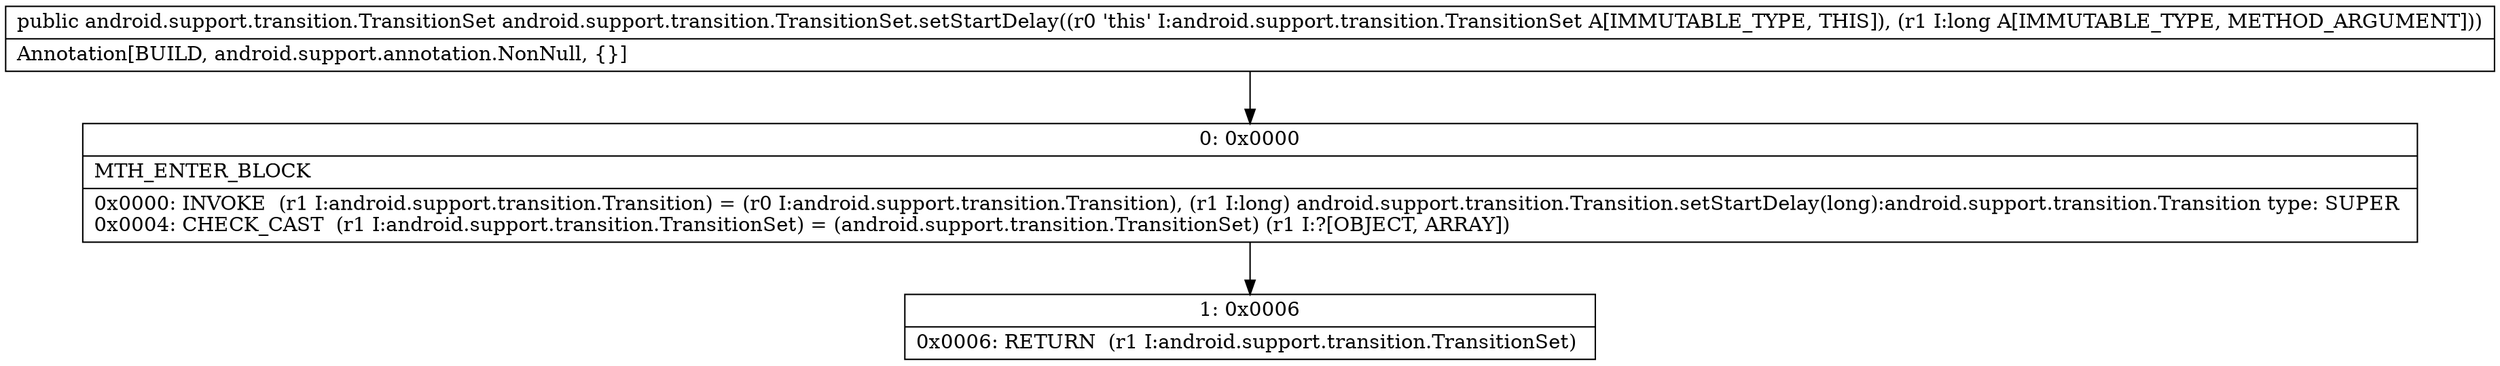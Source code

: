 digraph "CFG forandroid.support.transition.TransitionSet.setStartDelay(J)Landroid\/support\/transition\/TransitionSet;" {
Node_0 [shape=record,label="{0\:\ 0x0000|MTH_ENTER_BLOCK\l|0x0000: INVOKE  (r1 I:android.support.transition.Transition) = (r0 I:android.support.transition.Transition), (r1 I:long) android.support.transition.Transition.setStartDelay(long):android.support.transition.Transition type: SUPER \l0x0004: CHECK_CAST  (r1 I:android.support.transition.TransitionSet) = (android.support.transition.TransitionSet) (r1 I:?[OBJECT, ARRAY]) \l}"];
Node_1 [shape=record,label="{1\:\ 0x0006|0x0006: RETURN  (r1 I:android.support.transition.TransitionSet) \l}"];
MethodNode[shape=record,label="{public android.support.transition.TransitionSet android.support.transition.TransitionSet.setStartDelay((r0 'this' I:android.support.transition.TransitionSet A[IMMUTABLE_TYPE, THIS]), (r1 I:long A[IMMUTABLE_TYPE, METHOD_ARGUMENT]))  | Annotation[BUILD, android.support.annotation.NonNull, \{\}]\l}"];
MethodNode -> Node_0;
Node_0 -> Node_1;
}

